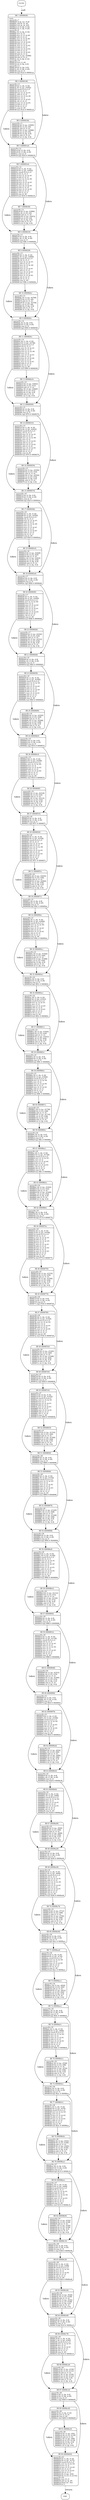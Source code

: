 digraph main{
node [shape=Mrecord, labeljust=l, fontsize=10];
	"0" [label="ENTRY"]
	"0" -> "1" [label="call", style=dashed, weight=2];
	"1" [label="{BB 1 (000080d8) | main:\lsparse30.c:7\l000080d8    str fp, [sp, #-4]!\l000080dc    add fp, sp, #0\l000080e0    sub sp, sp, #20\l000080e4    str r0, [fp, #-16]\l000080e8    str r1, [fp, #-20]\lsparse30.c:9\l000080ec    ldr r2, [fp, #-16]\l000080f0    mov r3, r2\l000080f4    mov r3, r3, lsl #6\l000080f8    add r3, r3, r2\l000080fc    mov r3, r3, lsl #6\l00008100    add r3, r3, r2\l00008104    mov r3, r3, lsl #2\l00008108    add r3, r3, r2\l0000810c    mov r3, r3, lsl #2\l00008110    add r3, r3, r2\l00008114    mov r2, r3, lsl #2\l00008118    add r3, r3, r2\l0000811c    mov r2, r3, lsl #2\l00008120    add r2, r3, r2\l00008124    ldr r3, [pc, #3088]\l00008128    add r3, r2, r3\l0000812c    str r3, [fp, #-16]\lsparse30.c:10\l00008130    mov r3, #0\l00008134    str r3, [fp, #-8]\lsparse30.c:11\l00008138    ldr r2, [fp, #-8]\l0000813c    ldr r3, [fp, #-20]\l00008140    cmp r2, r3\l00008144    bge 81a4    # 000081a4\l }"]
	"1" -> "2" [weight=4];
	"1" -> "3" [label="taken", weight=3];
	"2" [label="{BB 2 (00008148) | sparse30.c:11\l00008148    ldr r1, [fp, #-16]\l0000814c    ldr r3, [pc, #3052]\l00008150    umull r2,r3,r1,r3\l00008154    rsb r2, r3, r1\l00008158    mov r2, r2, lsr #1\l0000815c    add r3, r3, r2\l00008160    mov r2, r3, lsr #6\l00008164    mov r3, r2\l00008168    mov r3, r3, lsl #3\l0000816c    rsb r3, r2, r3\l00008170    mov r3, r3, lsl #4\l00008174    add r3, r3, r2\l00008178    rsb r2, r3, r1\l0000817c    cmp r2, #0\l00008180    bne 81a4    # 000081a4\l }"]
	"2" -> "4" [weight=4];
	"2" -> "3" [label="taken", weight=3];
	"3" [label="{BB 3 (000081a4) | sparse30.c:12\l000081a4    ldr r2, [fp, #-8]\l000081a8    ldr r3, [fp, #-20]\l000081ac    cmp r2, r3\l000081b0    bge 8218    # 00008218\l }"]
	"3" -> "5" [weight=4];
	"3" -> "6" [label="taken", weight=3];
	"4" [label="{BB 4 (00008184) | sparse30.c:11\l00008184    ldr r3, [pc, #3000]\l00008188    ldr r3, [r3, #0]\l0000818c    add r2, r3, #1\l00008190    ldr r3, [pc, #2988]\l00008194    str r2, [r3, #0]\l00008198    ldr r3, [fp, #-8]\l0000819c    add r3, r3, #1\l000081a0    str r3, [fp, #-8]\l }"]
	"4" -> "3" [weight=4];
	"5" [label="{BB 5 (000081b4) | sparse30.c:12\l000081b4    ldr r1, [fp, #-16]\l000081b8    ldr r3, [pc, #2952]\l000081bc    umull r2,r3,r1,r3\l000081c0    rsb r2, r3, r1\l000081c4    mov r2, r2, lsr #1\l000081c8    add r3, r3, r2\l000081cc    mov r2, r3, lsr #6\l000081d0    mov r3, r2\l000081d4    mov r3, r3, lsl #1\l000081d8    add r3, r3, r2\l000081dc    mov r0, r3, lsl #3\l000081e0    add r3, r3, r0\l000081e4    mov r3, r3, lsl #2\l000081e8    add r3, r3, r2\l000081ec    rsb r2, r3, r1\l000081f0    cmp r2, #0\l000081f4    bne 8218    # 00008218\l }"]
	"5" -> "7" [weight=4];
	"5" -> "6" [label="taken", weight=3];
	"6" [label="{BB 6 (00008218) | sparse30.c:13\l00008218    ldr r2, [fp, #-8]\l0000821c    ldr r3, [fp, #-20]\l00008220    cmp r2, r3\l00008224    bge 828c    # 0000828c\l }"]
	"6" -> "8" [weight=4];
	"6" -> "9" [label="taken", weight=3];
	"7" [label="{BB 7 (000081f8) | sparse30.c:12\l000081f8    ldr r3, [pc, #2884]\l000081fc    ldr r3, [r3, #4]\l00008200    add r2, r3, #1\l00008204    ldr r3, [pc, #2872]\l00008208    str r2, [r3, #4]\l0000820c    ldr r3, [fp, #-8]\l00008210    add r3, r3, #1\l00008214    str r3, [fp, #-8]\l }"]
	"7" -> "6" [weight=4];
	"8" [label="{BB 8 (00008228) | sparse30.c:13\l00008228    ldr r1, [fp, #-16]\l0000822c    ldr r3, [pc, #2840]\l00008230    umull r2,r3,r1,r3\l00008234    rsb r2, r3, r1\l00008238    mov r2, r2, lsr #1\l0000823c    add r3, r3, r2\l00008240    mov r2, r3, lsr #6\l00008244    mov r3, r2\l00008248    mov r3, r3, lsl #1\l0000824c    add r3, r3, r2\l00008250    mov r0, r3, lsl #3\l00008254    add r3, r3, r0\l00008258    mov r3, r3, lsl #2\l0000825c    rsb r3, r2, r3\l00008260    rsb r2, r3, r1\l00008264    cmp r2, #0\l00008268    bne 828c    # 0000828c\l }"]
	"8" -> "10" [weight=4];
	"8" -> "9" [label="taken", weight=3];
	"9" [label="{BB 9 (0000828c) | sparse30.c:14\l0000828c    ldr r2, [fp, #-8]\l00008290    ldr r3, [fp, #-20]\l00008294    cmp r2, r3\l00008298    bge 8300    # 00008300\l }"]
	"9" -> "11" [weight=4];
	"9" -> "12" [label="taken", weight=3];
	"10" [label="{BB 10 (0000826c) | sparse30.c:13\l0000826c    ldr r3, [pc, #2768]\l00008270    ldr r3, [r3, #8]\l00008274    add r2, r3, #1\l00008278    ldr r3, [pc, #2756]\l0000827c    str r2, [r3, #8]\l00008280    ldr r3, [fp, #-8]\l00008284    add r3, r3, #1\l00008288    str r3, [fp, #-8]\l }"]
	"10" -> "9" [weight=4];
	"11" [label="{BB 11 (0000829c) | sparse30.c:14\l0000829c    ldr r1, [fp, #-16]\l000082a0    ldr r3, [pc, #2728]\l000082a4    umull r2,r3,r1,r3\l000082a8    rsb r2, r3, r1\l000082ac    mov r2, r2, lsr #1\l000082b0    add r3, r3, r2\l000082b4    mov r2, r3, lsr #6\l000082b8    mov r3, r2\l000082bc    mov r3, r3, lsl #1\l000082c0    add r3, r3, r2\l000082c4    mov r0, r3, lsl #4\l000082c8    add r3, r3, r0\l000082cc    mov r3, r3, lsl #1\l000082d0    add r3, r3, r2\l000082d4    rsb r2, r3, r1\l000082d8    cmp r2, #0\l000082dc    bne 8300    # 00008300\l }"]
	"11" -> "13" [weight=4];
	"11" -> "12" [label="taken", weight=3];
	"12" [label="{BB 12 (00008300) | sparse30.c:15\l00008300    ldr r2, [fp, #-8]\l00008304    ldr r3, [fp, #-20]\l00008308    cmp r2, r3\l0000830c    bge 8374    # 00008374\l }"]
	"12" -> "14" [weight=4];
	"12" -> "15" [label="taken", weight=3];
	"13" [label="{BB 13 (000082e0) | sparse30.c:14\l000082e0    ldr r3, [pc, #2652]\l000082e4    ldr r3, [r3, #12]\l000082e8    add r2, r3, #1\l000082ec    ldr r3, [pc, #2640]\l000082f0    str r2, [r3, #12]\l000082f4    ldr r3, [fp, #-8]\l000082f8    add r3, r3, #1\l000082fc    str r3, [fp, #-8]\l }"]
	"13" -> "12" [weight=4];
	"14" [label="{BB 14 (00008310) | sparse30.c:15\l00008310    ldr r1, [fp, #-16]\l00008314    ldr r3, [pc, #2616]\l00008318    umull r2,r3,r1,r3\l0000831c    rsb r2, r3, r1\l00008320    mov r2, r2, lsr #1\l00008324    add r3, r3, r2\l00008328    mov r2, r3, lsr #6\l0000832c    mov r3, r2\l00008330    mov r3, r3, lsl #2\l00008334    add r3, r3, r2\l00008338    mov r0, r3, lsl #2\l0000833c    add r3, r3, r0\l00008340    mov r3, r3, lsl #2\l00008344    add r3, r3, r2\l00008348    rsb r2, r3, r1\l0000834c    cmp r2, #0\l00008350    bne 8374    # 00008374\l }"]
	"14" -> "16" [weight=4];
	"14" -> "15" [label="taken", weight=3];
	"15" [label="{BB 15 (00008374) | sparse30.c:16\l00008374    ldr r2, [fp, #-8]\l00008378    ldr r3, [fp, #-20]\l0000837c    cmp r2, r3\l00008380    bge 83e0    # 000083e0\l }"]
	"15" -> "17" [weight=4];
	"15" -> "18" [label="taken", weight=3];
	"16" [label="{BB 16 (00008354) | sparse30.c:15\l00008354    ldr r3, [pc, #2536]\l00008358    ldr r3, [r3, #16]\l0000835c    add r2, r3, #1\l00008360    ldr r3, [pc, #2524]\l00008364    str r2, [r3, #16]\l00008368    ldr r3, [fp, #-8]\l0000836c    add r3, r3, #1\l00008370    str r3, [fp, #-8]\l }"]
	"16" -> "15" [weight=4];
	"17" [label="{BB 17 (00008384) | sparse30.c:16\l00008384    ldr r1, [fp, #-16]\l00008388    ldr r3, [pc, #2504]\l0000838c    umull r2,r3,r1,r3\l00008390    rsb r2, r3, r1\l00008394    mov r2, r2, lsr #1\l00008398    add r3, r3, r2\l0000839c    mov r2, r3, lsr #6\l000083a0    mov r3, r2\l000083a4    mov r3, r3, lsl #1\l000083a8    add r3, r3, r2\l000083ac    mov r3, r3, lsl #5\l000083b0    add r3, r3, r2\l000083b4    rsb r2, r3, r1\l000083b8    cmp r2, #0\l000083bc    bne 83e0    # 000083e0\l }"]
	"17" -> "19" [weight=4];
	"17" -> "18" [label="taken", weight=3];
	"18" [label="{BB 18 (000083e0) | sparse30.c:17\l000083e0    ldr r2, [fp, #-8]\l000083e4    ldr r3, [fp, #-20]\l000083e8    cmp r2, r3\l000083ec    bge 8448    # 00008448\l }"]
	"18" -> "20" [weight=4];
	"18" -> "21" [label="taken", weight=3];
	"19" [label="{BB 19 (000083c0) | sparse30.c:16\l000083c0    ldr r3, [pc, #2428]\l000083c4    ldr r3, [r3, #20]\l000083c8    add r2, r3, #1\l000083cc    ldr r3, [pc, #2416]\l000083d0    str r2, [r3, #20]\l000083d4    ldr r3, [fp, #-8]\l000083d8    add r3, r3, #1\l000083dc    str r3, [fp, #-8]\l }"]
	"19" -> "18" [weight=4];
	"20" [label="{BB 20 (000083f0) | sparse30.c:17\l000083f0    ldr r1, [fp, #-16]\l000083f4    ldr r3, [pc, #2400]\l000083f8    umull r2,r3,r1,r3\l000083fc    mov r2, r3, lsr #6\l00008400    mov r3, r2\l00008404    mov r3, r3, lsl #2\l00008408    add r3, r3, r2\l0000840c    mov r3, r3, lsl #1\l00008410    add r3, r3, r2\l00008414    mov r3, r3, lsl #3\l00008418    add r3, r3, r2\l0000841c    rsb r2, r3, r1\l00008420    cmp r2, #0\l00008424    bne 8448    # 00008448\l }"]
	"20" -> "22" [weight=4];
	"20" -> "21" [label="taken", weight=3];
	"21" [label="{BB 21 (00008448) | sparse30.c:18\l00008448    ldr r2, [fp, #-8]\l0000844c    ldr r3, [fp, #-20]\l00008450    cmp r2, r3\l00008454    bge 84b0    # 000084b0\l }"]
	"21" -> "23" [weight=4];
	"21" -> "24" [label="taken", weight=3];
	"22" [label="{BB 22 (00008428) | sparse30.c:17\l00008428    ldr r3, [pc, #2324]\l0000842c    ldr r3, [r3, #24]\l00008430    add r2, r3, #1\l00008434    ldr r3, [pc, #2312]\l00008438    str r2, [r3, #24]\l0000843c    ldr r3, [fp, #-8]\l00008440    add r3, r3, #1\l00008444    str r3, [fp, #-8]\l }"]
	"22" -> "21" [weight=4];
	"23" [label="{BB 23 (00008458) | sparse30.c:18\l00008458    ldr r1, [fp, #-16]\l0000845c    ldr r3, [pc, #2300]\l00008460    umull r2,r3,r1,r3\l00008464    mov r2, r3, lsr #4\l00008468    mov r3, r2\l0000846c    mov r3, r3, lsl #2\l00008470    add r3, r3, r2\l00008474    mov r3, r3, lsl #3\l00008478    add r3, r3, r2\l0000847c    mov r3, r3, lsl #1\l00008480    add r3, r3, r2\l00008484    rsb r2, r3, r1\l00008488    cmp r2, #0\l0000848c    bne 84b0    # 000084b0\l }"]
	"23" -> "25" [weight=4];
	"23" -> "24" [label="taken", weight=3];
	"24" [label="{BB 24 (000084b0) | sparse30.c:19\l000084b0    ldr r2, [fp, #-8]\l000084b4    ldr r3, [fp, #-20]\l000084b8    cmp r2, r3\l000084bc    bge 8510    # 00008510\l }"]
	"24" -> "26" [weight=4];
	"24" -> "27" [label="taken", weight=3];
	"25" [label="{BB 25 (00008490) | sparse30.c:18\l00008490    ldr r3, [pc, #2220]\l00008494    ldr r3, [r3, #28]\l00008498    add r2, r3, #1\l0000849c    ldr r3, [pc, #2208]\l000084a0    str r2, [r3, #28]\l000084a4    ldr r3, [fp, #-8]\l000084a8    add r3, r3, #1\l000084ac    str r3, [fp, #-8]\l }"]
	"25" -> "24" [weight=4];
	"26" [label="{BB 26 (000084c0) | sparse30.c:19\l000084c0    ldr r1, [fp, #-16]\l000084c4    ldr r3, [pc, #2200]\l000084c8    umull r2,r3,r1,r3\l000084cc    mov r2, r3, lsr #6\l000084d0    mov r3, r2\l000084d4    mov r3, r3, lsl #2\l000084d8    add r3, r3, r2\l000084dc    mov r3, r3, lsl #4\l000084e0    rsb r3, r2, r3\l000084e4    rsb r2, r3, r1\l000084e8    cmp r2, #0\l000084ec    bne 8510    # 00008510\l }"]
	"26" -> "28" [weight=4];
	"26" -> "27" [label="taken", weight=3];
	"27" [label="{BB 27 (00008510) | sparse30.c:20\l00008510    ldr r2, [fp, #-8]\l00008514    ldr r3, [fp, #-20]\l00008518    cmp r2, r3\l0000851c    bge 857c    # 0000857c\l }"]
	"27" -> "29" [weight=4];
	"27" -> "30" [label="taken", weight=3];
	"28" [label="{BB 28 (000084f0) | sparse30.c:19\l000084f0    ldr r3, [pc, #2124]\l000084f4    ldr r3, [r3, #32]\l000084f8    add r2, r3, #1\l000084fc    ldr r3, [pc, #2112]\l00008500    str r2, [r3, #32]\l00008504    ldr r3, [fp, #-8]\l00008508    add r3, r3, #1\l0000850c    str r3, [fp, #-8]\l }"]
	"28" -> "27" [weight=4];
	"29" [label="{BB 29 (00008520) | sparse30.c:20\l00008520    ldr r1, [fp, #-16]\l00008524    ldr r3, [pc, #2108]\l00008528    umull r2,r3,r1,r3\l0000852c    rsb r2, r3, r1\l00008530    mov r2, r2, lsr #1\l00008534    add r3, r3, r2\l00008538    mov r2, r3, lsr #6\l0000853c    mov r3, r2\l00008540    mov r3, r3, lsl #3\l00008544    add r3, r3, r2\l00008548    mov r3, r3, lsl #3\l0000854c    add r3, r3, r2\l00008550    rsb r2, r3, r1\l00008554    cmp r2, #0\l00008558    bne 857c    # 0000857c\l }"]
	"29" -> "31" [weight=4];
	"29" -> "30" [label="taken", weight=3];
	"30" [label="{BB 30 (0000857c) | sparse30.c:21\l0000857c    ldr r2, [fp, #-8]\l00008580    ldr r3, [fp, #-20]\l00008584    cmp r2, r3\l00008588    bge 85dc    # 000085dc\l }"]
	"30" -> "32" [weight=4];
	"30" -> "33" [label="taken", weight=3];
	"31" [label="{BB 31 (0000855c) | sparse30.c:20\l0000855c    ldr r3, [pc, #2016]\l00008560    ldr r3, [r3, #36]\l00008564    add r2, r3, #1\l00008568    ldr r3, [pc, #2004]\l0000856c    str r2, [r3, #36]\l00008570    ldr r3, [fp, #-8]\l00008574    add r3, r3, #1\l00008578    str r3, [fp, #-8]\l }"]
	"31" -> "30" [weight=4];
	"32" [label="{BB 32 (0000858c) | sparse30.c:21\l0000858c    ldr r1, [fp, #-16]\l00008590    ldr r3, [pc, #2004]\l00008594    umull r2,r3,r1,r3\l00008598    mov r2, r3, lsr #6\l0000859c    mov r3, r2\l000085a0    mov r3, r3, lsl #3\l000085a4    add r3, r3, r2\l000085a8    mov r3, r3, lsl #3\l000085ac    rsb r3, r2, r3\l000085b0    rsb r2, r3, r1\l000085b4    cmp r2, #0\l000085b8    bne 85dc    # 000085dc\l }"]
	"32" -> "34" [weight=4];
	"32" -> "33" [label="taken", weight=3];
	"33" [label="{BB 33 (000085dc) | sparse30.c:22\l000085dc    ldr r2, [fp, #-8]\l000085e0    ldr r3, [fp, #-20]\l000085e4    cmp r2, r3\l000085e8    bge 863c    # 0000863c\l }"]
	"33" -> "35" [weight=4];
	"33" -> "36" [label="taken", weight=3];
	"34" [label="{BB 34 (000085bc) | sparse30.c:21\l000085bc    ldr r3, [pc, #1920]\l000085c0    ldr r3, [r3, #40]\l000085c4    add r2, r3, #1\l000085c8    ldr r3, [pc, #1908]\l000085cc    str r2, [r3, #40]\l000085d0    ldr r3, [fp, #-8]\l000085d4    add r3, r3, #1\l000085d8    str r3, [fp, #-8]\l }"]
	"34" -> "33" [weight=4];
	"35" [label="{BB 35 (000085ec) | sparse30.c:22\l000085ec    ldr r1, [fp, #-16]\l000085f0    ldr r3, [pc, #1912]\l000085f4    umull r2,r3,r1,r3\l000085f8    mov r2, r3, lsr #1\l000085fc    mov r3, r2\l00008600    mov r3, r3, lsl #5\l00008604    add r3, r3, r2\l00008608    mov r3, r3, lsl #1\l0000860c    add r3, r3, r2\l00008610    rsb r2, r3, r1\l00008614    cmp r2, #0\l00008618    bne 863c    # 0000863c\l }"]
	"35" -> "37" [weight=4];
	"35" -> "36" [label="taken", weight=3];
	"36" [label="{BB 36 (0000863c) | sparse30.c:23\l0000863c    ldr r2, [fp, #-8]\l00008640    ldr r3, [fp, #-20]\l00008644    cmp r2, r3\l00008648    bge 869c    # 0000869c\l }"]
	"36" -> "38" [weight=4];
	"36" -> "39" [label="taken", weight=3];
	"37" [label="{BB 37 (0000861c) | sparse30.c:22\l0000861c    ldr r3, [pc, #1824]\l00008620    ldr r3, [r3, #44]\l00008624    add r2, r3, #1\l00008628    ldr r3, [pc, #1812]\l0000862c    str r2, [r3, #44]\l00008630    ldr r3, [fp, #-8]\l00008634    add r3, r3, #1\l00008638    str r3, [fp, #-8]\l }"]
	"37" -> "36" [weight=4];
	"38" [label="{BB 38 (0000864c) | sparse30.c:23\l0000864c    ldr r1, [fp, #-16]\l00008650    ldr r3, [pc, #1820]\l00008654    umull r2,r3,r1,r3\l00008658    mov r2, r3, lsr #4\l0000865c    mov r3, r2\l00008660    mov r3, r3, lsl #4\l00008664    rsb r3, r2, r3\l00008668    mov r3, r3, lsl #2\l0000866c    add r3, r3, r2\l00008670    rsb r2, r3, r1\l00008674    cmp r2, #0\l00008678    bne 869c    # 0000869c\l }"]
	"38" -> "40" [weight=4];
	"38" -> "39" [label="taken", weight=3];
	"39" [label="{BB 39 (0000869c) | sparse30.c:24\l0000869c    ldr r2, [fp, #-8]\l000086a0    ldr r3, [fp, #-20]\l000086a4    cmp r2, r3\l000086a8    bge 86fc    # 000086fc\l }"]
	"39" -> "41" [weight=4];
	"39" -> "42" [label="taken", weight=3];
	"40" [label="{BB 40 (0000867c) | sparse30.c:23\l0000867c    ldr r3, [pc, #1728]\l00008680    ldr r3, [r3, #48]\l00008684    add r2, r3, #1\l00008688    ldr r3, [pc, #1716]\l0000868c    str r2, [r3, #48]\l00008690    ldr r3, [fp, #-8]\l00008694    add r3, r3, #1\l00008698    str r3, [fp, #-8]\l }"]
	"40" -> "39" [weight=4];
	"41" [label="{BB 41 (000086ac) | sparse30.c:24\l000086ac    ldr r1, [fp, #-16]\l000086b0    ldr r3, [pc, #1728]\l000086b4    umull r2,r3,r1,r3\l000086b8    mov r2, r3, lsr #3\l000086bc    mov r3, r2\l000086c0    mov r3, r3, lsl #4\l000086c4    rsb r3, r2, r3\l000086c8    mov r3, r3, lsl #2\l000086cc    rsb r3, r2, r3\l000086d0    rsb r2, r3, r1\l000086d4    cmp r2, #0\l000086d8    bne 86fc    # 000086fc\l }"]
	"41" -> "43" [weight=4];
	"41" -> "42" [label="taken", weight=3];
	"42" [label="{BB 42 (000086fc) | sparse30.c:25\l000086fc    ldr r2, [fp, #-8]\l00008700    ldr r3, [fp, #-20]\l00008704    cmp r2, r3\l00008708    bge 8770    # 00008770\l }"]
	"42" -> "44" [weight=4];
	"42" -> "45" [label="taken", weight=3];
	"43" [label="{BB 43 (000086dc) | sparse30.c:24\l000086dc    ldr r3, [pc, #1632]\l000086e0    ldr r3, [r3, #52]\l000086e4    add r2, r3, #1\l000086e8    ldr r3, [pc, #1620]\l000086ec    str r2, [r3, #52]\l000086f0    ldr r3, [fp, #-8]\l000086f4    add r3, r3, #1\l000086f8    str r3, [fp, #-8]\l }"]
	"43" -> "42" [weight=4];
	"44" [label="{BB 44 (0000870c) | sparse30.c:25\l0000870c    ldr r1, [fp, #-16]\l00008710    ldr r3, [pc, #1636]\l00008714    umull r2,r3,r1,r3\l00008718    rsb r2, r3, r1\l0000871c    mov r2, r2, lsr #1\l00008720    add r3, r3, r2\l00008724    mov r2, r3, lsr #5\l00008728    mov r3, r2\l0000872c    mov r3, r3, lsl #1\l00008730    add r3, r3, r2\l00008734    mov r3, r3, lsl #2\l00008738    add r3, r3, r2\l0000873c    mov r3, r3, lsl #2\l00008740    add r3, r3, r2\l00008744    rsb r2, r3, r1\l00008748    cmp r2, #0\l0000874c    bne 8770    # 00008770\l }"]
	"44" -> "46" [weight=4];
	"44" -> "45" [label="taken", weight=3];
	"45" [label="{BB 45 (00008770) | sparse30.c:26\l00008770    ldr r2, [fp, #-8]\l00008774    ldr r3, [fp, #-20]\l00008778    cmp r2, r3\l0000877c    bge 87d0    # 000087d0\l }"]
	"45" -> "47" [weight=4];
	"45" -> "48" [label="taken", weight=3];
	"46" [label="{BB 46 (00008750) | sparse30.c:25\l00008750    ldr r3, [pc, #1516]\l00008754    ldr r3, [r3, #56]\l00008758    add r2, r3, #1\l0000875c    ldr r3, [pc, #1504]\l00008760    str r2, [r3, #56]\l00008764    ldr r3, [fp, #-8]\l00008768    add r3, r3, #1\l0000876c    str r3, [fp, #-8]\l }"]
	"46" -> "45" [weight=4];
	"47" [label="{BB 47 (00008780) | sparse30.c:26\l00008780    ldr r1, [fp, #-16]\l00008784    ldr r3, [pc, #1524]\l00008788    umull r2,r3,r1,r3\l0000878c    mov r2, r3, lsr #5\l00008790    mov r3, r2\l00008794    mov r3, r3, lsl #1\l00008798    add r3, r3, r2\l0000879c    mov r3, r3, lsl #4\l000087a0    rsb r3, r2, r3\l000087a4    rsb r2, r3, r1\l000087a8    cmp r2, #0\l000087ac    bne 87d0    # 000087d0\l }"]
	"47" -> "49" [weight=4];
	"47" -> "48" [label="taken", weight=3];
	"48" [label="{BB 48 (000087d0) | sparse30.c:27\l000087d0    ldr r2, [fp, #-8]\l000087d4    ldr r3, [fp, #-20]\l000087d8    cmp r2, r3\l000087dc    bge 8838    # 00008838\l }"]
	"48" -> "50" [weight=4];
	"48" -> "51" [label="taken", weight=3];
	"49" [label="{BB 49 (000087b0) | sparse30.c:26\l000087b0    ldr r3, [pc, #1420]\l000087b4    ldr r3, [r3, #60]\l000087b8    add r2, r3, #1\l000087bc    ldr r3, [pc, #1408]\l000087c0    str r2, [r3, #60]\l000087c4    ldr r3, [fp, #-8]\l000087c8    add r3, r3, #1\l000087cc    str r3, [fp, #-8]\l }"]
	"49" -> "48" [weight=4];
	"50" [label="{BB 50 (000087e0) | sparse30.c:27\l000087e0    ldr r0, [fp, #-16]\l000087e4    ldr r3, [pc, #1432]\l000087e8    umull r2,r3,r0,r3\l000087ec    mov r1, r3, lsr #3\l000087f0    mov r2, r1\l000087f4    mov r2, r2, lsl #1\l000087f8    add r2, r2, r1\l000087fc    mov r3, r2, lsl #3\l00008800    rsb r3, r2, r3\l00008804    mov r3, r3, lsl #1\l00008808    add r3, r3, r1\l0000880c    rsb r1, r3, r0\l00008810    cmp r1, #0\l00008814    bne 8838    # 00008838\l }"]
	"50" -> "52" [weight=4];
	"50" -> "51" [label="taken", weight=3];
	"51" [label="{BB 51 (00008838) | sparse30.c:28\l00008838    ldr r2, [fp, #-8]\l0000883c    ldr r3, [fp, #-20]\l00008840    cmp r2, r3\l00008844    bge 8898    # 00008898\l }"]
	"51" -> "53" [weight=4];
	"51" -> "54" [label="taken", weight=3];
	"52" [label="{BB 52 (00008818) | sparse30.c:27\l00008818    ldr r3, [pc, #1316]\l0000881c    ldr r3, [r3, #64]\l00008820    add r2, r3, #1\l00008824    ldr r3, [pc, #1304]\l00008828    str r2, [r3, #64]\l0000882c    ldr r3, [fp, #-8]\l00008830    add r3, r3, #1\l00008834    str r3, [fp, #-8]\l }"]
	"52" -> "51" [weight=4];
	"53" [label="{BB 53 (00008848) | sparse30.c:28\l00008848    ldr r1, [fp, #-16]\l0000884c    ldr r3, [pc, #1332]\l00008850    umull r2,r3,r1,r3\l00008854    mov r2, r3, lsr #5\l00008858    mov r3, r2\l0000885c    mov r3, r3, lsl #2\l00008860    add r3, r3, r2\l00008864    mov r3, r3, lsl #3\l00008868    add r3, r3, r2\l0000886c    rsb r2, r3, r1\l00008870    cmp r2, #0\l00008874    bne 8898    # 00008898\l }"]
	"53" -> "55" [weight=4];
	"53" -> "54" [label="taken", weight=3];
	"54" [label="{BB 54 (00008898) | sparse30.c:29\l00008898    ldr r2, [fp, #-8]\l0000889c    ldr r3, [fp, #-20]\l000088a0    cmp r2, r3\l000088a4    bge 8904    # 00008904\l }"]
	"54" -> "56" [weight=4];
	"54" -> "57" [label="taken", weight=3];
	"55" [label="{BB 55 (00008878) | sparse30.c:28\l00008878    ldr r3, [pc, #1220]\l0000887c    ldr r3, [r3, #68]\l00008880    add r2, r3, #1\l00008884    ldr r3, [pc, #1208]\l00008888    str r2, [r3, #68]\l0000888c    ldr r3, [fp, #-8]\l00008890    add r3, r3, #1\l00008894    str r3, [fp, #-8]\l }"]
	"55" -> "54" [weight=4];
	"56" [label="{BB 56 (000088a8) | sparse30.c:29\l000088a8    ldr r1, [fp, #-16]\l000088ac    ldr r3, [pc, #1240]\l000088b0    umull r2,r3,r1,r3\l000088b4    rsb r2, r3, r1\l000088b8    mov r2, r2, lsr #1\l000088bc    add r3, r3, r2\l000088c0    mov r2, r3, lsr #5\l000088c4    mov r3, r2\l000088c8    mov r3, r3, lsl #3\l000088cc    add r3, r3, r2\l000088d0    mov r3, r3, lsl #2\l000088d4    add r3, r3, r2\l000088d8    rsb r2, r3, r1\l000088dc    cmp r2, #0\l000088e0    bne 8904    # 00008904\l }"]
	"56" -> "58" [weight=4];
	"56" -> "57" [label="taken", weight=3];
	"57" [label="{BB 57 (00008904) | sparse30.c:30\l00008904    ldr r2, [fp, #-8]\l00008908    ldr r3, [fp, #-20]\l0000890c    cmp r2, r3\l00008910    bge 8968    # 00008968\l }"]
	"57" -> "59" [weight=4];
	"57" -> "60" [label="taken", weight=3];
	"58" [label="{BB 58 (000088e4) | sparse30.c:29\l000088e4    ldr r3, [pc, #1112]\l000088e8    ldr r3, [r3, #72]\l000088ec    add r2, r3, #1\l000088f0    ldr r3, [pc, #1100]\l000088f4    str r2, [r3, #72]\l000088f8    ldr r3, [fp, #-8]\l000088fc    add r3, r3, #1\l00008900    str r3, [fp, #-8]\l }"]
	"58" -> "57" [weight=4];
	"59" [label="{BB 59 (00008914) | sparse30.c:30\l00008914    ldr r1, [fp, #-16]\l00008918    ldr r3, [pc, #1136]\l0000891c    umull r2,r3,r1,r3\l00008920    rsb r2, r3, r1\l00008924    mov r2, r2, lsr #1\l00008928    add r3, r3, r2\l0000892c    mov r2, r3, lsr #4\l00008930    mov r3, r2\l00008934    mov r3, r3, lsl #5\l00008938    rsb r3, r2, r3\l0000893c    rsb r2, r3, r1\l00008940    cmp r2, #0\l00008944    bne 8968    # 00008968\l }"]
	"59" -> "61" [weight=4];
	"59" -> "60" [label="taken", weight=3];
	"60" [label="{BB 60 (00008968) | sparse30.c:31\l00008968    ldr r2, [fp, #-8]\l0000896c    ldr r3, [fp, #-20]\l00008970    cmp r2, r3\l00008974    bge 89c8    # 000089c8\l }"]
	"60" -> "62" [weight=4];
	"60" -> "63" [label="taken", weight=3];
	"61" [label="{BB 61 (00008948) | sparse30.c:30\l00008948    ldr r3, [pc, #1012]\l0000894c    ldr r3, [r3, #76]\l00008950    add r2, r3, #1\l00008954    ldr r3, [pc, #1000]\l00008958    str r2, [r3, #76]\l0000895c    ldr r3, [fp, #-8]\l00008960    add r3, r3, #1\l00008964    str r3, [fp, #-8]\l }"]
	"61" -> "60" [weight=4];
	"62" [label="{BB 62 (00008978) | sparse30.c:31\l00008978    ldr r1, [fp, #-16]\l0000897c    ldr r3, [pc, #1040]\l00008980    umull r2,r3,r1,r3\l00008984    mov r2, r3, lsr #4\l00008988    mov r3, r2\l0000898c    mov r3, r3, lsl #3\l00008990    rsb r3, r2, r3\l00008994    mov r3, r3, lsl #2\l00008998    add r3, r3, r2\l0000899c    rsb r2, r3, r1\l000089a0    cmp r2, #0\l000089a4    bne 89c8    # 000089c8\l }"]
	"62" -> "64" [weight=4];
	"62" -> "63" [label="taken", weight=3];
	"63" [label="{BB 63 (000089c8) | sparse30.c:32\l000089c8    ldr r2, [fp, #-8]\l000089cc    ldr r3, [fp, #-20]\l000089d0    cmp r2, r3\l000089d4    bge 8a28    # 00008a28\l }"]
	"63" -> "65" [weight=4];
	"63" -> "66" [label="taken", weight=3];
	"64" [label="{BB 64 (000089a8) | sparse30.c:31\l000089a8    ldr r3, [pc, #916]\l000089ac    ldr r3, [r3, #80]\l000089b0    add r2, r3, #1\l000089b4    ldr r3, [pc, #904]\l000089b8    str r2, [r3, #80]\l000089bc    ldr r3, [fp, #-8]\l000089c0    add r3, r3, #1\l000089c4    str r3, [fp, #-8]\l }"]
	"64" -> "63" [weight=4];
	"65" [label="{BB 65 (000089d8) | sparse30.c:32\l000089d8    ldr r1, [fp, #-16]\l000089dc    ldr r3, [pc, #948]\l000089e0    umull r2,r3,r1,r3\l000089e4    mov r2, r3, lsr #4\l000089e8    mov r3, r2\l000089ec    mov r3, r3, lsl #1\l000089f0    add r3, r3, r2\l000089f4    mov r3, r3, lsl #3\l000089f8    rsb r3, r2, r3\l000089fc    rsb r2, r3, r1\l00008a00    cmp r2, #0\l00008a04    bne 8a28    # 00008a28\l }"]
	"65" -> "67" [weight=4];
	"65" -> "66" [label="taken", weight=3];
	"66" [label="{BB 66 (00008a28) | sparse30.c:33\l00008a28    ldr r2, [fp, #-8]\l00008a2c    ldr r3, [fp, #-20]\l00008a30    cmp r2, r3\l00008a34    bge 8a94    # 00008a94\l }"]
	"66" -> "68" [weight=4];
	"66" -> "69" [label="taken", weight=3];
	"67" [label="{BB 67 (00008a08) | sparse30.c:32\l00008a08    ldr r3, [pc, #820]\l00008a0c    ldr r3, [r3, #84]\l00008a10    add r2, r3, #1\l00008a14    ldr r3, [pc, #808]\l00008a18    str r2, [r3, #84]\l00008a1c    ldr r3, [fp, #-8]\l00008a20    add r3, r3, #1\l00008a24    str r3, [fp, #-8]\l }"]
	"67" -> "66" [weight=4];
	"68" [label="{BB 68 (00008a38) | sparse30.c:33\l00008a38    ldr r1, [fp, #-16]\l00008a3c    ldr r3, [pc, #856]\l00008a40    umull r2,r3,r1,r3\l00008a44    rsb r2, r3, r1\l00008a48    mov r2, r2, lsr #1\l00008a4c    add r3, r3, r2\l00008a50    mov r2, r3, lsr #4\l00008a54    mov r3, r2\l00008a58    mov r3, r3, lsl #3\l00008a5c    add r3, r3, r2\l00008a60    mov r3, r3, lsl #1\l00008a64    add r3, r3, r2\l00008a68    rsb r2, r3, r1\l00008a6c    cmp r2, #0\l00008a70    bne 8a94    # 00008a94\l }"]
	"68" -> "70" [weight=4];
	"68" -> "69" [label="taken", weight=3];
	"69" [label="{BB 69 (00008a94) | sparse30.c:34\l00008a94    ldr r2, [fp, #-8]\l00008a98    ldr r3, [fp, #-20]\l00008a9c    cmp r2, r3\l00008aa0    bge 8aec    # 00008aec\l }"]
	"69" -> "71" [weight=4];
	"69" -> "72" [label="taken", weight=3];
	"70" [label="{BB 70 (00008a74) | sparse30.c:33\l00008a74    ldr r3, [pc, #712]\l00008a78    ldr r3, [r3, #88]\l00008a7c    add r2, r3, #1\l00008a80    ldr r3, [pc, #700]\l00008a84    str r2, [r3, #88]\l00008a88    ldr r3, [fp, #-8]\l00008a8c    add r3, r3, #1\l00008a90    str r3, [fp, #-8]\l }"]
	"70" -> "69" [weight=4];
	"71" [label="{BB 71 (00008aa4) | sparse30.c:34\l00008aa4    ldr r1, [fp, #-16]\l00008aa8    ldr r3, [pc, #752]\l00008aac    umull r2,r3,r1,r3\l00008ab0    mov r2, r3, lsr #4\l00008ab4    mov r3, r2\l00008ab8    mov r3, r3, lsl #4\l00008abc    add r3, r3, r2\l00008ac0    rsb r2, r3, r1\l00008ac4    cmp r2, #0\l00008ac8    bne 8aec    # 00008aec\l }"]
	"71" -> "73" [weight=4];
	"71" -> "72" [label="taken", weight=3];
	"72" [label="{BB 72 (00008aec) | sparse30.c:35\l00008aec    ldr r2, [fp, #-8]\l00008af0    ldr r3, [fp, #-20]\l00008af4    cmp r2, r3\l00008af8    bge 8b4c    # 00008b4c\l }"]
	"72" -> "74" [weight=4];
	"72" -> "75" [label="taken", weight=3];
	"73" [label="{BB 73 (00008acc) | sparse30.c:34\l00008acc    ldr r3, [pc, #624]\l00008ad0    ldr r3, [r3, #92]\l00008ad4    add r2, r3, #1\l00008ad8    ldr r3, [pc, #612]\l00008adc    str r2, [r3, #92]\l00008ae0    ldr r3, [fp, #-8]\l00008ae4    add r3, r3, #1\l00008ae8    str r3, [fp, #-8]\l }"]
	"73" -> "72" [weight=4];
	"74" [label="{BB 74 (00008afc) | sparse30.c:35\l00008afc    ldr r1, [fp, #-16]\l00008b00    ldr r3, [pc, #668]\l00008b04    umull r2,r3,r1,r3\l00008b08    mov r2, r3, lsr #2\l00008b0c    mov r3, r2\l00008b10    mov r3, r3, lsl #1\l00008b14    add r3, r3, r2\l00008b18    mov r3, r3, lsl #2\l00008b1c    add r3, r3, r2\l00008b20    rsb r2, r3, r1\l00008b24    cmp r2, #0\l00008b28    bne 8b4c    # 00008b4c\l }"]
	"74" -> "76" [weight=4];
	"74" -> "75" [label="taken", weight=3];
	"75" [label="{BB 75 (00008b4c) | sparse30.c:36\l00008b4c    ldr r2, [fp, #-8]\l00008b50    ldr r3, [fp, #-20]\l00008b54    cmp r2, r3\l00008b58    bge 8bac    # 00008bac\l }"]
	"75" -> "77" [weight=4];
	"75" -> "78" [label="taken", weight=3];
	"76" [label="{BB 76 (00008b2c) | sparse30.c:35\l00008b2c    ldr r3, [pc, #528]\l00008b30    ldr r3, [r3, #96]\l00008b34    add r2, r3, #1\l00008b38    ldr r3, [pc, #516]\l00008b3c    str r2, [r3, #96]\l00008b40    ldr r3, [fp, #-8]\l00008b44    add r3, r3, #1\l00008b48    str r3, [fp, #-8]\l }"]
	"76" -> "75" [weight=4];
	"77" [label="{BB 77 (00008b5c) | sparse30.c:36\l00008b5c    ldr r1, [fp, #-16]\l00008b60    ldr r3, [pc, #576]\l00008b64    umull r2,r3,r1,r3\l00008b68    mov r2, r3, lsr #3\l00008b6c    mov r3, r2\l00008b70    mov r3, r3, lsl #2\l00008b74    add r3, r3, r2\l00008b78    mov r3, r3, lsl #1\l00008b7c    add r3, r3, r2\l00008b80    rsb r2, r3, r1\l00008b84    cmp r2, #0\l00008b88    bne 8bac    # 00008bac\l }"]
	"77" -> "79" [weight=4];
	"77" -> "78" [label="taken", weight=3];
	"78" [label="{BB 78 (00008bac) | sparse30.c:37\l00008bac    ldr r2, [fp, #-8]\l00008bb0    ldr r3, [fp, #-20]\l00008bb4    cmp r2, r3\l00008bb8    bge 8c10    # 00008c10\l }"]
	"78" -> "80" [weight=4];
	"78" -> "81" [label="taken", weight=3];
	"79" [label="{BB 79 (00008b8c) | sparse30.c:36\l00008b8c    ldr r3, [pc, #432]\l00008b90    ldr r3, [r3, #100]\l00008b94    add r2, r3, #1\l00008b98    ldr r3, [pc, #420]\l00008b9c    str r2, [r3, #100]\l00008ba0    ldr r3, [fp, #-8]\l00008ba4    add r3, r3, #1\l00008ba8    str r3, [fp, #-8]\l }"]
	"79" -> "78" [weight=4];
	"80" [label="{BB 80 (00008bbc) | sparse30.c:37\l00008bbc    ldr r1, [fp, #-16]\l00008bc0    ldr r3, [pc, #484]\l00008bc4    umull r2,r3,r1,r3\l00008bc8    rsb r2, r3, r1\l00008bcc    mov r2, r2, lsr #1\l00008bd0    add r3, r3, r2\l00008bd4    mov r2, r3, lsr #2\l00008bd8    mov r3, r2\l00008bdc    mov r3, r3, lsl #3\l00008be0    rsb r3, r2, r3\l00008be4    rsb r2, r3, r1\l00008be8    cmp r2, #0\l00008bec    bne 8c10    # 00008c10\l }"]
	"80" -> "82" [weight=4];
	"80" -> "81" [label="taken", weight=3];
	"81" [label="{BB 81 (00008c10) | sparse30.c:38\l00008c10    ldr r2, [fp, #-8]\l00008c14    ldr r3, [fp, #-20]\l00008c18    cmp r2, r3\l00008c1c    bge 8c68    # 00008c68\l }"]
	"81" -> "83" [weight=4];
	"81" -> "84" [label="taken", weight=3];
	"82" [label="{BB 82 (00008bf0) | sparse30.c:37\l00008bf0    ldr r3, [pc, #332]\l00008bf4    ldr r3, [r3, #104]\l00008bf8    add r2, r3, #1\l00008bfc    ldr r3, [pc, #320]\l00008c00    str r2, [r3, #104]\l00008c04    ldr r3, [fp, #-8]\l00008c08    add r3, r3, #1\l00008c0c    str r3, [fp, #-8]\l }"]
	"82" -> "81" [weight=4];
	"83" [label="{BB 83 (00008c20) | sparse30.c:38\l00008c20    ldr r1, [fp, #-16]\l00008c24    ldr r3, [pc, #388]\l00008c28    umull r2,r3,r1,r3\l00008c2c    mov r2, r3, lsr #2\l00008c30    mov r3, r2\l00008c34    mov r3, r3, lsl #2\l00008c38    add r3, r3, r2\l00008c3c    rsb r2, r3, r1\l00008c40    cmp r2, #0\l00008c44    bne 8c68    # 00008c68\l }"]
	"83" -> "85" [weight=4];
	"83" -> "84" [label="taken", weight=3];
	"84" [label="{BB 84 (00008c68) | sparse30.c:39\l00008c68    ldr r2, [fp, #-8]\l00008c6c    ldr r3, [fp, #-20]\l00008c70    cmp r2, r3\l00008c74    bge 8cc0    # 00008cc0\l }"]
	"84" -> "86" [weight=4];
	"84" -> "87" [label="taken", weight=3];
	"85" [label="{BB 85 (00008c48) | sparse30.c:38\l00008c48    ldr r3, [pc, #244]\l00008c4c    ldr r3, [r3, #108]\l00008c50    add r2, r3, #1\l00008c54    ldr r3, [pc, #232]\l00008c58    str r2, [r3, #108]\l00008c5c    ldr r3, [fp, #-8]\l00008c60    add r3, r3, #1\l00008c64    str r3, [fp, #-8]\l }"]
	"85" -> "84" [weight=4];
	"86" [label="{BB 86 (00008c78) | sparse30.c:39\l00008c78    ldr r1, [fp, #-16]\l00008c7c    ldr r3, [pc, #304]\l00008c80    umull r2,r3,r1,r3\l00008c84    mov r2, r3, lsr #1\l00008c88    mov r3, r2\l00008c8c    mov r3, r3, lsl #1\l00008c90    add r3, r3, r2\l00008c94    rsb r2, r3, r1\l00008c98    cmp r2, #0\l00008c9c    bne 8cc0    # 00008cc0\l }"]
	"86" -> "88" [weight=4];
	"86" -> "87" [label="taken", weight=3];
	"87" [label="{BB 87 (00008cc0) | sparse30.c:40\l00008cc0    ldr r2, [fp, #-8]\l00008cc4    ldr r3, [fp, #-20]\l00008cc8    cmp r2, r3\l00008ccc    bge 8d00    # 00008d00\l }"]
	"87" -> "89" [weight=4];
	"87" -> "90" [label="taken", weight=3];
	"88" [label="{BB 88 (00008ca0) | sparse30.c:39\l00008ca0    ldr r3, [pc, #156]\l00008ca4    ldr r3, [r3, #112]\l00008ca8    add r2, r3, #1\l00008cac    ldr r3, [pc, #144]\l00008cb0    str r2, [r3, #112]\l00008cb4    ldr r3, [fp, #-8]\l00008cb8    add r3, r3, #1\l00008cbc    str r3, [fp, #-8]\l }"]
	"88" -> "87" [weight=4];
	"89" [label="{BB 89 (00008cd0) | sparse30.c:40\l00008cd0    ldr r3, [fp, #-16]\l00008cd4    and r3, r3, #1\l00008cd8    cmp r3, #0\l00008cdc    bne 8d00    # 00008d00\l }"]
	"89" -> "91" [weight=4];
	"89" -> "90" [label="taken", weight=3];
	"90" [label="{BB 90 (00008d00) | sparse30.c:41\l00008d00    ldr r1, [fp, #-16]\l00008d04    ldr r3, [pc, #172]\l00008d08    umull r2,r3,r1,r3\l00008d0c    mov r2, r3, lsr #4\l00008d10    mov r3, r2\l00008d14    mov r3, r3, lsl #4\l00008d18    rsb r3, r2, r3\l00008d1c    mov r3, r3, lsl #1\l00008d20    rsb r2, r3, r1\l00008d24    ldr r3, [pc, #24]\l00008d28    ldr r3, [r3, r2, lsl #2]\lsparse30.c:42\l00008d2c    mov r0, r3\l00008d30    add sp, fp, #0\l00008d34    ldmia sp!, \{fp\}\l00008d38    bx lr\l }"]
	"90" -> "92" [label="return", style=dashed, weight=2];
	"91" [label="{BB 91 (00008ce0) | sparse30.c:40\l00008ce0    ldr r3, [pc, #92]\l00008ce4    ldr r3, [r3, #116]\l00008ce8    add r2, r3, #1\l00008cec    ldr r3, [pc, #80]\l00008cf0    str r2, [r3, #116]\l00008cf4    ldr r3, [fp, #-8]\l00008cf8    add r3, r3, #1\l00008cfc    str r3, [fp, #-8]\l }"]
	"91" -> "90" [weight=4];
	"92" [label="EXIT"]
}
